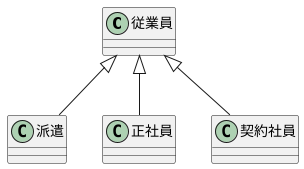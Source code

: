 @startuml
class 従業員 {
}
class 派遣 {
}
class 正社員 {
}
class 契約社員 {
}
従業員 <|-down- 派遣
従業員 <|-down- 契約社員
従業員 <|-down- 正社員

@enduml